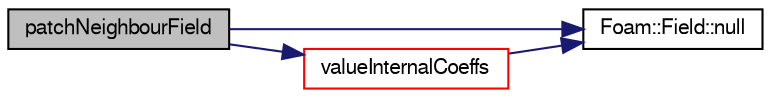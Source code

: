 digraph "patchNeighbourField"
{
  bgcolor="transparent";
  edge [fontname="FreeSans",fontsize="10",labelfontname="FreeSans",labelfontsize="10"];
  node [fontname="FreeSans",fontsize="10",shape=record];
  rankdir="LR";
  Node57 [label="patchNeighbourField",height=0.2,width=0.4,color="black", fillcolor="grey75", style="filled", fontcolor="black"];
  Node57 -> Node58 [color="midnightblue",fontsize="10",style="solid",fontname="FreeSans"];
  Node58 [label="Foam::Field::null",height=0.2,width=0.4,color="black",URL="$a26466.html#ae0b3a6fd625bba5be58a9219a6afac42",tooltip="Return a null field. "];
  Node57 -> Node59 [color="midnightblue",fontsize="10",style="solid",fontname="FreeSans"];
  Node59 [label="valueInternalCoeffs",height=0.2,width=0.4,color="red",URL="$a21994.html#a2b42863403587b404576ca43b676433e",tooltip="Return the matrix diagonal coefficients corresponding to the. "];
  Node59 -> Node58 [color="midnightblue",fontsize="10",style="solid",fontname="FreeSans"];
}
